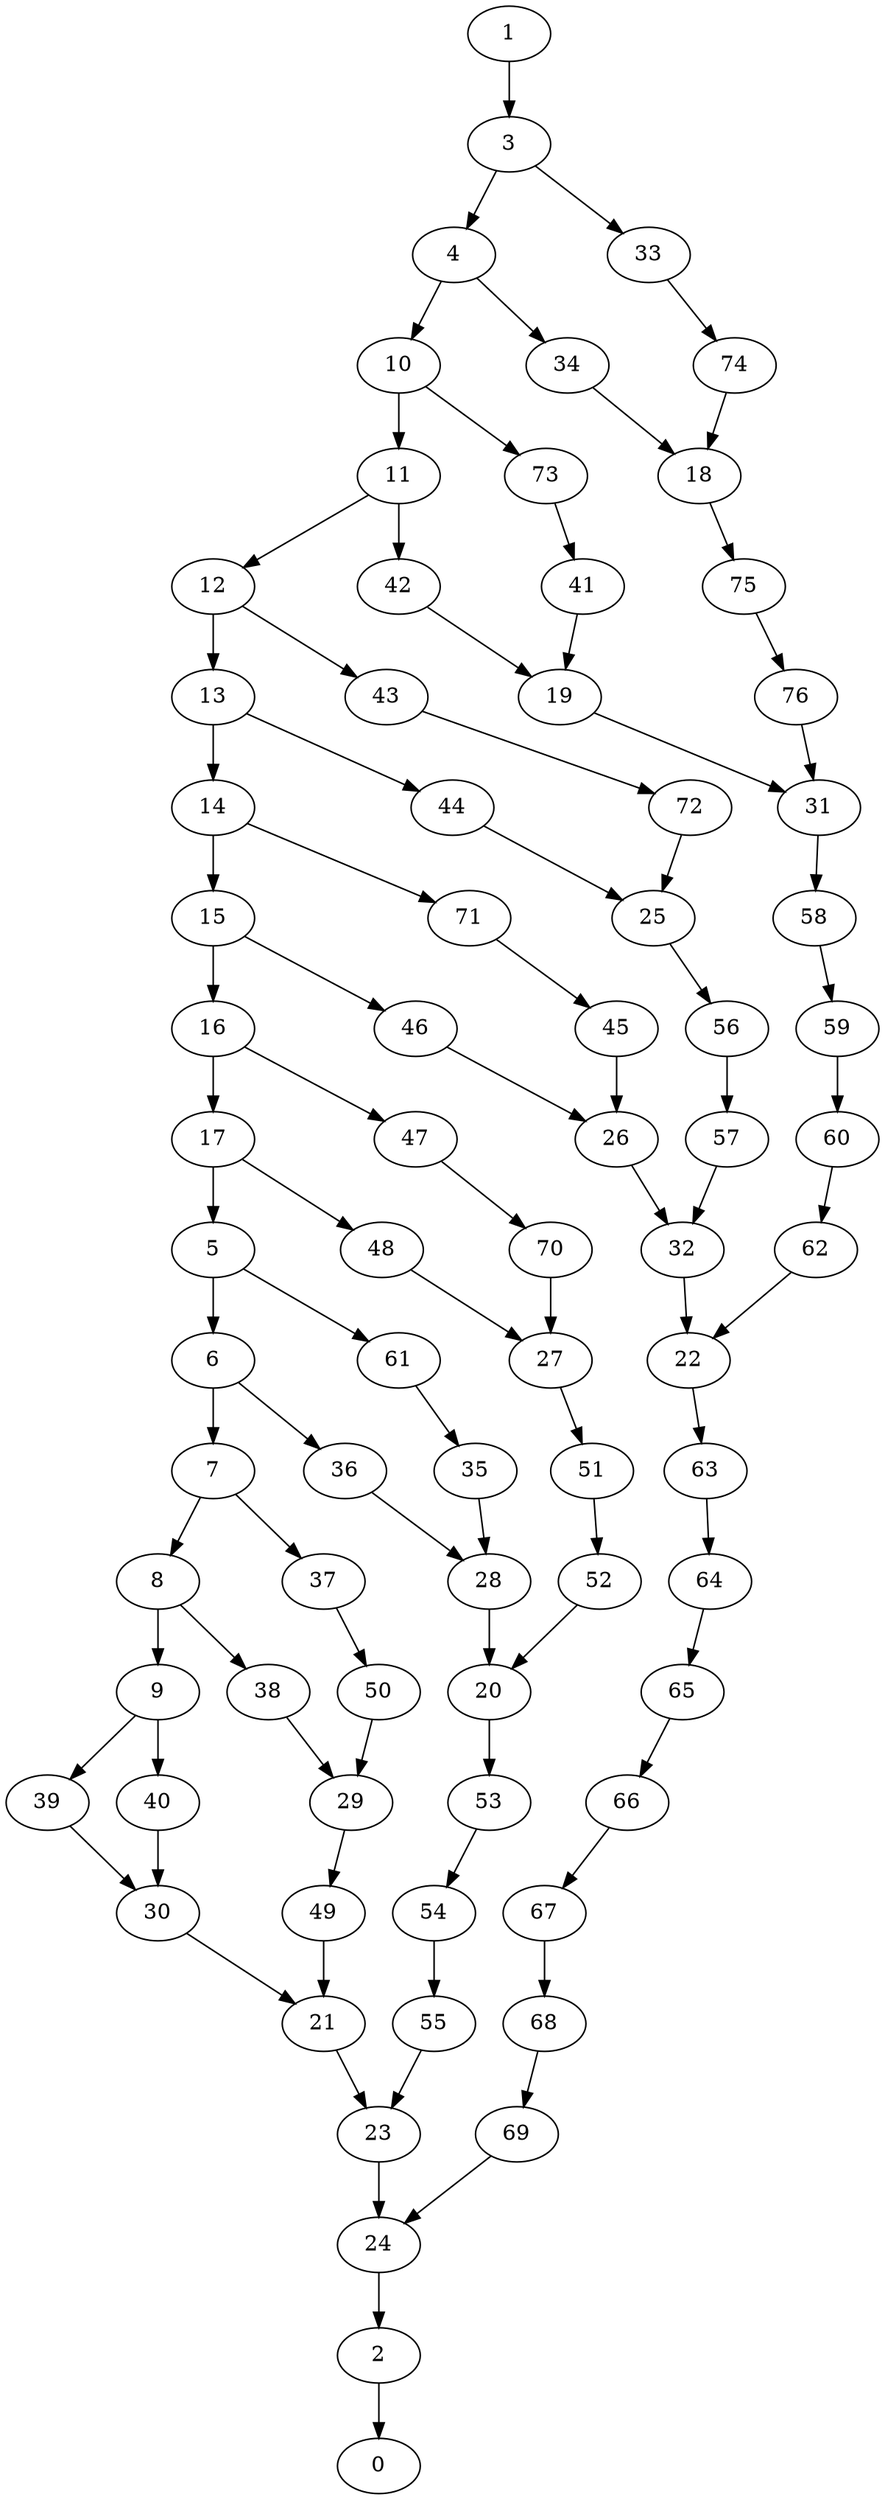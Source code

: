 digraph g {
0;
1;
2;
3;
4;
5;
6;
7;
8;
9;
10;
11;
12;
13;
14;
15;
16;
17;
18;
19;
20;
21;
22;
23;
24;
25;
26;
27;
28;
29;
30;
31;
32;
33;
34;
35;
36;
37;
38;
39;
40;
41;
42;
43;
44;
45;
46;
47;
48;
49;
50;
51;
52;
53;
54;
55;
56;
57;
58;
59;
60;
61;
62;
63;
64;
65;
66;
67;
68;
69;
70;
71;
72;
73;
74;
75;
76;
1 -> 3 [weight=0];
2 -> 0 [weight=0];
3 -> 4 [weight=0];
3 -> 33 [weight=0];
4 -> 10 [weight=0];
4 -> 34 [weight=0];
5 -> 6 [weight=0];
5 -> 61 [weight=0];
6 -> 7 [weight=1];
6 -> 36 [weight=0];
7 -> 37 [weight=0];
7 -> 8 [weight=0];
8 -> 38 [weight=0];
8 -> 9 [weight=1];
9 -> 39 [weight=0];
9 -> 40 [weight=1];
10 -> 11 [weight=0];
10 -> 73 [weight=0];
11 -> 12 [weight=0];
11 -> 42 [weight=2];
12 -> 43 [weight=0];
12 -> 13 [weight=0];
13 -> 44 [weight=0];
13 -> 14 [weight=2];
14 -> 15 [weight=0];
14 -> 71 [weight=0];
15 -> 46 [weight=0];
15 -> 16 [weight=1];
16 -> 17 [weight=3];
16 -> 47 [weight=0];
17 -> 48 [weight=0];
17 -> 5 [weight=1];
18 -> 75 [weight=0];
19 -> 31 [weight=0];
20 -> 53 [weight=1];
21 -> 23 [weight=0];
22 -> 63 [weight=0];
23 -> 24 [weight=1];
24 -> 2 [weight=0];
25 -> 56 [weight=0];
26 -> 32 [weight=0];
27 -> 51 [weight=0];
28 -> 20 [weight=1];
29 -> 49 [weight=0];
30 -> 21 [weight=0];
31 -> 58 [weight=0];
32 -> 22 [weight=0];
33 -> 74 [weight=0];
34 -> 18 [weight=0];
35 -> 28 [weight=0];
36 -> 28 [weight=0];
37 -> 50 [weight=0];
38 -> 29 [weight=0];
39 -> 30 [weight=0];
40 -> 30 [weight=1];
41 -> 19 [weight=0];
42 -> 19 [weight=0];
43 -> 72 [weight=0];
44 -> 25 [weight=0];
45 -> 26 [weight=0];
46 -> 26 [weight=0];
47 -> 70 [weight=0];
48 -> 27 [weight=0];
49 -> 21 [weight=1];
50 -> 29 [weight=0];
51 -> 52 [weight=0];
52 -> 20 [weight=0];
53 -> 54 [weight=0];
54 -> 55 [weight=0];
55 -> 23 [weight=0];
56 -> 57 [weight=0];
57 -> 32 [weight=0];
58 -> 59 [weight=0];
59 -> 60 [weight=0];
60 -> 62 [weight=0];
61 -> 35 [weight=0];
62 -> 22 [weight=0];
63 -> 64 [weight=0];
64 -> 65 [weight=0];
65 -> 66 [weight=0];
66 -> 67 [weight=0];
67 -> 68 [weight=0];
68 -> 69 [weight=0];
69 -> 24 [weight=0];
70 -> 27 [weight=1];
71 -> 45 [weight=0];
72 -> 25 [weight=0];
73 -> 41 [weight=0];
74 -> 18 [weight=0];
75 -> 76 [weight=0];
76 -> 31 [weight=0];
}
